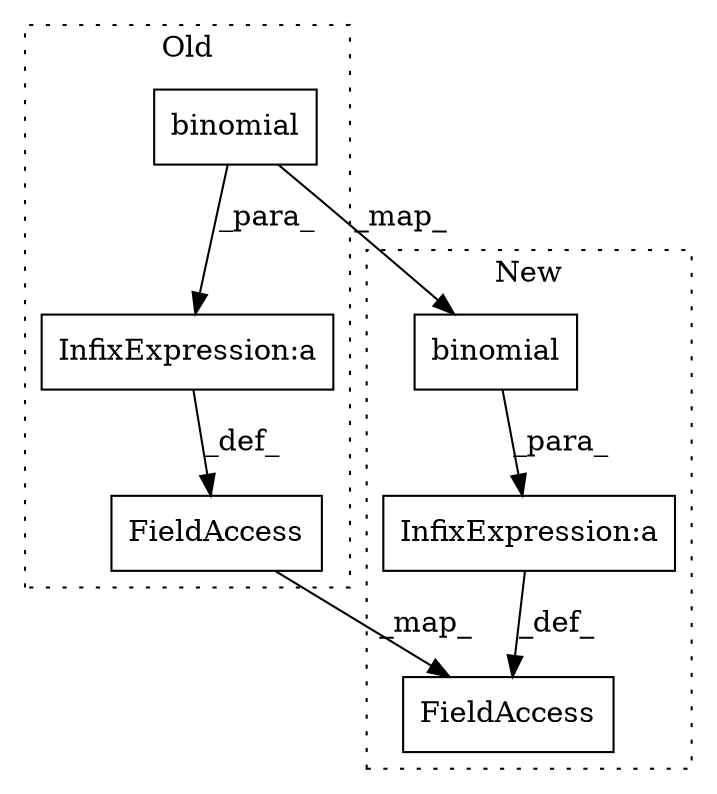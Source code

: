 digraph G {
subgraph cluster0 {
1 [label="binomial" a="32" s="717,767" l="9,1" shape="box"];
3 [label="FieldAccess" a="22" s="625" l="11" shape="box"];
5 [label="InfixExpression:a" a="27" s="694" l="3" shape="box"];
label = "Old";
style="dotted";
}
subgraph cluster1 {
2 [label="binomial" a="32" s="1105,1161" l="9,1" shape="box"];
4 [label="FieldAccess" a="22" s="1208" l="11" shape="box"];
6 [label="InfixExpression:a" a="27" s="1298" l="3" shape="box"];
label = "New";
style="dotted";
}
1 -> 5 [label="_para_"];
1 -> 2 [label="_map_"];
2 -> 6 [label="_para_"];
3 -> 4 [label="_map_"];
5 -> 3 [label="_def_"];
6 -> 4 [label="_def_"];
}